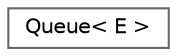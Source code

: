 digraph "Graphical Class Hierarchy"
{
 // LATEX_PDF_SIZE
  bgcolor="transparent";
  edge [fontname=Helvetica,fontsize=10,labelfontname=Helvetica,labelfontsize=10];
  node [fontname=Helvetica,fontsize=10,shape=box,height=0.2,width=0.4];
  rankdir="LR";
  Node0 [id="Node000000",label="Queue\< E \>",height=0.2,width=0.4,color="grey40", fillcolor="white", style="filled",URL="$class_queue.html",tooltip=" "];
}
